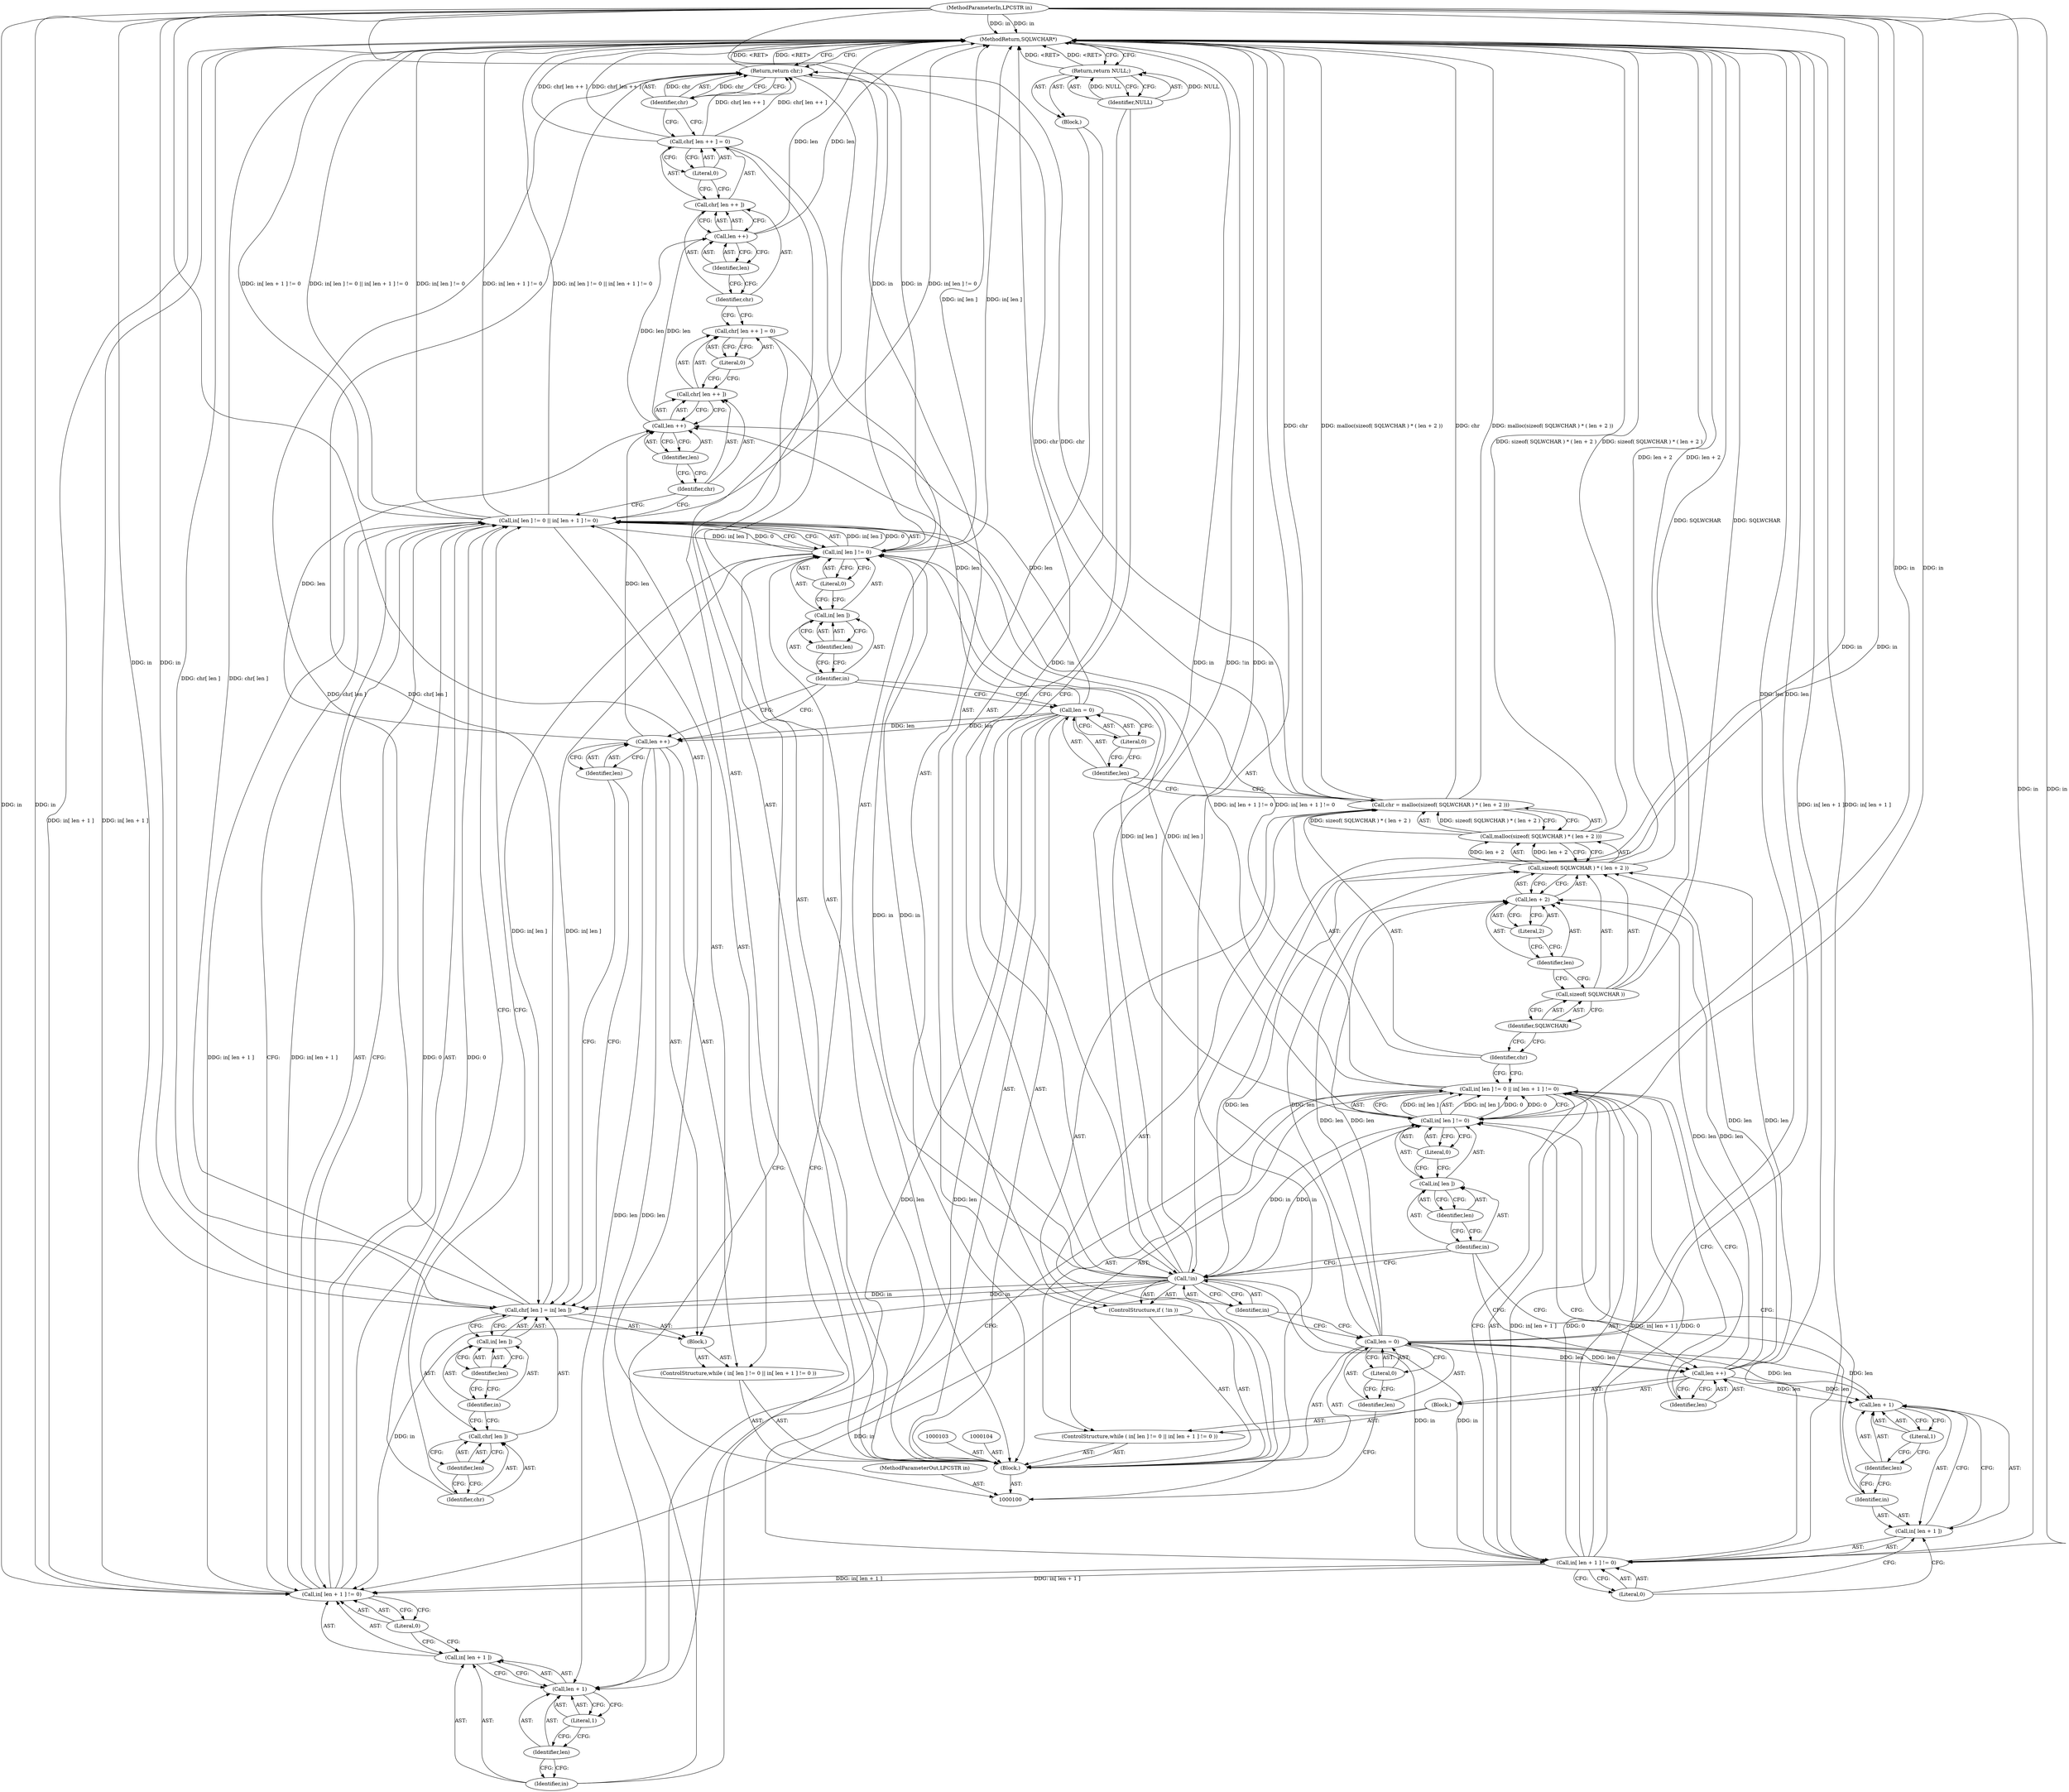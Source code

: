 digraph "0_unixODBC_45ef78e037f578b15fc58938a3a3251655e71d6f#diff-d52750c7ba4e594410438569d8e2963aL24_3" {
"1000181" [label="(MethodReturn,SQLWCHAR*)"];
"1000101" [label="(MethodParameterIn,LPCSTR in)"];
"1000235" [label="(MethodParameterOut,LPCSTR in)"];
"1000115" [label="(Call,in[ len ] != 0 || in[ len + 1 ] != 0)"];
"1000116" [label="(Call,in[ len ] != 0)"];
"1000117" [label="(Call,in[ len ])"];
"1000118" [label="(Identifier,in)"];
"1000119" [label="(Identifier,len)"];
"1000120" [label="(Literal,0)"];
"1000121" [label="(Call,in[ len + 1 ] != 0)"];
"1000122" [label="(Call,in[ len + 1 ])"];
"1000123" [label="(Identifier,in)"];
"1000124" [label="(Call,len + 1)"];
"1000125" [label="(Identifier,len)"];
"1000126" [label="(Literal,1)"];
"1000127" [label="(Literal,0)"];
"1000114" [label="(ControlStructure,while ( in[ len ] != 0 || in[ len + 1 ] != 0 ))"];
"1000128" [label="(Block,)"];
"1000129" [label="(Call,len ++)"];
"1000130" [label="(Identifier,len)"];
"1000133" [label="(Call,malloc(sizeof( SQLWCHAR ) * ( len + 2 )))"];
"1000134" [label="(Call,sizeof( SQLWCHAR ) * ( len + 2 ))"];
"1000135" [label="(Call,sizeof( SQLWCHAR ))"];
"1000136" [label="(Identifier,SQLWCHAR)"];
"1000131" [label="(Call,chr = malloc(sizeof( SQLWCHAR ) * ( len + 2 )))"];
"1000132" [label="(Identifier,chr)"];
"1000137" [label="(Call,len + 2)"];
"1000138" [label="(Identifier,len)"];
"1000139" [label="(Literal,2)"];
"1000142" [label="(Literal,0)"];
"1000140" [label="(Call,len = 0)"];
"1000141" [label="(Identifier,len)"];
"1000144" [label="(Call,in[ len ] != 0 || in[ len + 1 ] != 0)"];
"1000145" [label="(Call,in[ len ] != 0)"];
"1000146" [label="(Call,in[ len ])"];
"1000147" [label="(Identifier,in)"];
"1000148" [label="(Identifier,len)"];
"1000149" [label="(Literal,0)"];
"1000150" [label="(Call,in[ len + 1 ] != 0)"];
"1000151" [label="(Call,in[ len + 1 ])"];
"1000152" [label="(Identifier,in)"];
"1000153" [label="(Call,len + 1)"];
"1000154" [label="(Identifier,len)"];
"1000143" [label="(ControlStructure,while ( in[ len ] != 0 || in[ len + 1 ] != 0 ))"];
"1000155" [label="(Literal,1)"];
"1000156" [label="(Literal,0)"];
"1000102" [label="(Block,)"];
"1000157" [label="(Block,)"];
"1000161" [label="(Identifier,len)"];
"1000162" [label="(Call,in[ len ])"];
"1000163" [label="(Identifier,in)"];
"1000164" [label="(Identifier,len)"];
"1000158" [label="(Call,chr[ len ] = in[ len ])"];
"1000159" [label="(Call,chr[ len ])"];
"1000160" [label="(Identifier,chr)"];
"1000165" [label="(Call,len ++)"];
"1000166" [label="(Identifier,len)"];
"1000172" [label="(Literal,0)"];
"1000167" [label="(Call,chr[ len ++ ] = 0)"];
"1000168" [label="(Call,chr[ len ++ ])"];
"1000169" [label="(Identifier,chr)"];
"1000170" [label="(Call,len ++)"];
"1000171" [label="(Identifier,len)"];
"1000178" [label="(Literal,0)"];
"1000173" [label="(Call,chr[ len ++ ] = 0)"];
"1000174" [label="(Call,chr[ len ++ ])"];
"1000175" [label="(Identifier,chr)"];
"1000176" [label="(Call,len ++)"];
"1000177" [label="(Identifier,len)"];
"1000180" [label="(Identifier,chr)"];
"1000179" [label="(Return,return chr;)"];
"1000107" [label="(Literal,0)"];
"1000105" [label="(Call,len = 0)"];
"1000106" [label="(Identifier,len)"];
"1000109" [label="(Call,!in)"];
"1000110" [label="(Identifier,in)"];
"1000108" [label="(ControlStructure,if ( !in ))"];
"1000111" [label="(Block,)"];
"1000113" [label="(Identifier,NULL)"];
"1000112" [label="(Return,return NULL;)"];
"1000181" -> "1000100"  [label="AST: "];
"1000181" -> "1000112"  [label="CFG: "];
"1000181" -> "1000179"  [label="CFG: "];
"1000158" -> "1000181"  [label="DDG: chr[ len ]"];
"1000150" -> "1000181"  [label="DDG: in[ len + 1 ]"];
"1000131" -> "1000181"  [label="DDG: chr"];
"1000131" -> "1000181"  [label="DDG: malloc(sizeof( SQLWCHAR ) * ( len + 2 ))"];
"1000145" -> "1000181"  [label="DDG: in[ len ]"];
"1000144" -> "1000181"  [label="DDG: in[ len ] != 0 || in[ len + 1 ] != 0"];
"1000144" -> "1000181"  [label="DDG: in[ len ] != 0"];
"1000144" -> "1000181"  [label="DDG: in[ len + 1 ] != 0"];
"1000133" -> "1000181"  [label="DDG: sizeof( SQLWCHAR ) * ( len + 2 )"];
"1000101" -> "1000181"  [label="DDG: in"];
"1000109" -> "1000181"  [label="DDG: in"];
"1000109" -> "1000181"  [label="DDG: !in"];
"1000135" -> "1000181"  [label="DDG: SQLWCHAR"];
"1000121" -> "1000181"  [label="DDG: in[ len + 1 ]"];
"1000176" -> "1000181"  [label="DDG: len"];
"1000173" -> "1000181"  [label="DDG: chr[ len ++ ]"];
"1000134" -> "1000181"  [label="DDG: len + 2"];
"1000105" -> "1000181"  [label="DDG: len"];
"1000179" -> "1000181"  [label="DDG: <RET>"];
"1000112" -> "1000181"  [label="DDG: <RET>"];
"1000101" -> "1000100"  [label="AST: "];
"1000101" -> "1000181"  [label="DDG: in"];
"1000101" -> "1000109"  [label="DDG: in"];
"1000101" -> "1000116"  [label="DDG: in"];
"1000101" -> "1000121"  [label="DDG: in"];
"1000101" -> "1000145"  [label="DDG: in"];
"1000101" -> "1000150"  [label="DDG: in"];
"1000101" -> "1000158"  [label="DDG: in"];
"1000235" -> "1000100"  [label="AST: "];
"1000115" -> "1000114"  [label="AST: "];
"1000115" -> "1000116"  [label="CFG: "];
"1000115" -> "1000121"  [label="CFG: "];
"1000116" -> "1000115"  [label="AST: "];
"1000121" -> "1000115"  [label="AST: "];
"1000130" -> "1000115"  [label="CFG: "];
"1000132" -> "1000115"  [label="CFG: "];
"1000116" -> "1000115"  [label="DDG: in[ len ]"];
"1000116" -> "1000115"  [label="DDG: 0"];
"1000121" -> "1000115"  [label="DDG: in[ len + 1 ]"];
"1000121" -> "1000115"  [label="DDG: 0"];
"1000115" -> "1000144"  [label="DDG: in[ len + 1 ] != 0"];
"1000116" -> "1000115"  [label="AST: "];
"1000116" -> "1000120"  [label="CFG: "];
"1000117" -> "1000116"  [label="AST: "];
"1000120" -> "1000116"  [label="AST: "];
"1000123" -> "1000116"  [label="CFG: "];
"1000115" -> "1000116"  [label="CFG: "];
"1000116" -> "1000115"  [label="DDG: in[ len ]"];
"1000116" -> "1000115"  [label="DDG: 0"];
"1000109" -> "1000116"  [label="DDG: in"];
"1000101" -> "1000116"  [label="DDG: in"];
"1000116" -> "1000145"  [label="DDG: in[ len ]"];
"1000117" -> "1000116"  [label="AST: "];
"1000117" -> "1000119"  [label="CFG: "];
"1000118" -> "1000117"  [label="AST: "];
"1000119" -> "1000117"  [label="AST: "];
"1000120" -> "1000117"  [label="CFG: "];
"1000118" -> "1000117"  [label="AST: "];
"1000118" -> "1000129"  [label="CFG: "];
"1000118" -> "1000109"  [label="CFG: "];
"1000119" -> "1000118"  [label="CFG: "];
"1000119" -> "1000117"  [label="AST: "];
"1000119" -> "1000118"  [label="CFG: "];
"1000117" -> "1000119"  [label="CFG: "];
"1000120" -> "1000116"  [label="AST: "];
"1000120" -> "1000117"  [label="CFG: "];
"1000116" -> "1000120"  [label="CFG: "];
"1000121" -> "1000115"  [label="AST: "];
"1000121" -> "1000127"  [label="CFG: "];
"1000122" -> "1000121"  [label="AST: "];
"1000127" -> "1000121"  [label="AST: "];
"1000115" -> "1000121"  [label="CFG: "];
"1000121" -> "1000181"  [label="DDG: in[ len + 1 ]"];
"1000121" -> "1000115"  [label="DDG: in[ len + 1 ]"];
"1000121" -> "1000115"  [label="DDG: 0"];
"1000109" -> "1000121"  [label="DDG: in"];
"1000101" -> "1000121"  [label="DDG: in"];
"1000121" -> "1000150"  [label="DDG: in[ len + 1 ]"];
"1000122" -> "1000121"  [label="AST: "];
"1000122" -> "1000124"  [label="CFG: "];
"1000123" -> "1000122"  [label="AST: "];
"1000124" -> "1000122"  [label="AST: "];
"1000127" -> "1000122"  [label="CFG: "];
"1000123" -> "1000122"  [label="AST: "];
"1000123" -> "1000116"  [label="CFG: "];
"1000125" -> "1000123"  [label="CFG: "];
"1000124" -> "1000122"  [label="AST: "];
"1000124" -> "1000126"  [label="CFG: "];
"1000125" -> "1000124"  [label="AST: "];
"1000126" -> "1000124"  [label="AST: "];
"1000122" -> "1000124"  [label="CFG: "];
"1000129" -> "1000124"  [label="DDG: len"];
"1000105" -> "1000124"  [label="DDG: len"];
"1000125" -> "1000124"  [label="AST: "];
"1000125" -> "1000123"  [label="CFG: "];
"1000126" -> "1000125"  [label="CFG: "];
"1000126" -> "1000124"  [label="AST: "];
"1000126" -> "1000125"  [label="CFG: "];
"1000124" -> "1000126"  [label="CFG: "];
"1000127" -> "1000121"  [label="AST: "];
"1000127" -> "1000122"  [label="CFG: "];
"1000121" -> "1000127"  [label="CFG: "];
"1000114" -> "1000102"  [label="AST: "];
"1000115" -> "1000114"  [label="AST: "];
"1000128" -> "1000114"  [label="AST: "];
"1000128" -> "1000114"  [label="AST: "];
"1000129" -> "1000128"  [label="AST: "];
"1000129" -> "1000128"  [label="AST: "];
"1000129" -> "1000130"  [label="CFG: "];
"1000130" -> "1000129"  [label="AST: "];
"1000118" -> "1000129"  [label="CFG: "];
"1000129" -> "1000124"  [label="DDG: len"];
"1000105" -> "1000129"  [label="DDG: len"];
"1000129" -> "1000134"  [label="DDG: len"];
"1000129" -> "1000137"  [label="DDG: len"];
"1000130" -> "1000129"  [label="AST: "];
"1000130" -> "1000115"  [label="CFG: "];
"1000129" -> "1000130"  [label="CFG: "];
"1000133" -> "1000131"  [label="AST: "];
"1000133" -> "1000134"  [label="CFG: "];
"1000134" -> "1000133"  [label="AST: "];
"1000131" -> "1000133"  [label="CFG: "];
"1000133" -> "1000181"  [label="DDG: sizeof( SQLWCHAR ) * ( len + 2 )"];
"1000133" -> "1000131"  [label="DDG: sizeof( SQLWCHAR ) * ( len + 2 )"];
"1000134" -> "1000133"  [label="DDG: len + 2"];
"1000134" -> "1000133"  [label="AST: "];
"1000134" -> "1000137"  [label="CFG: "];
"1000135" -> "1000134"  [label="AST: "];
"1000137" -> "1000134"  [label="AST: "];
"1000133" -> "1000134"  [label="CFG: "];
"1000134" -> "1000181"  [label="DDG: len + 2"];
"1000134" -> "1000133"  [label="DDG: len + 2"];
"1000129" -> "1000134"  [label="DDG: len"];
"1000105" -> "1000134"  [label="DDG: len"];
"1000135" -> "1000134"  [label="AST: "];
"1000135" -> "1000136"  [label="CFG: "];
"1000136" -> "1000135"  [label="AST: "];
"1000138" -> "1000135"  [label="CFG: "];
"1000135" -> "1000181"  [label="DDG: SQLWCHAR"];
"1000136" -> "1000135"  [label="AST: "];
"1000136" -> "1000132"  [label="CFG: "];
"1000135" -> "1000136"  [label="CFG: "];
"1000131" -> "1000102"  [label="AST: "];
"1000131" -> "1000133"  [label="CFG: "];
"1000132" -> "1000131"  [label="AST: "];
"1000133" -> "1000131"  [label="AST: "];
"1000141" -> "1000131"  [label="CFG: "];
"1000131" -> "1000181"  [label="DDG: chr"];
"1000131" -> "1000181"  [label="DDG: malloc(sizeof( SQLWCHAR ) * ( len + 2 ))"];
"1000133" -> "1000131"  [label="DDG: sizeof( SQLWCHAR ) * ( len + 2 )"];
"1000131" -> "1000179"  [label="DDG: chr"];
"1000132" -> "1000131"  [label="AST: "];
"1000132" -> "1000115"  [label="CFG: "];
"1000136" -> "1000132"  [label="CFG: "];
"1000137" -> "1000134"  [label="AST: "];
"1000137" -> "1000139"  [label="CFG: "];
"1000138" -> "1000137"  [label="AST: "];
"1000139" -> "1000137"  [label="AST: "];
"1000134" -> "1000137"  [label="CFG: "];
"1000129" -> "1000137"  [label="DDG: len"];
"1000105" -> "1000137"  [label="DDG: len"];
"1000138" -> "1000137"  [label="AST: "];
"1000138" -> "1000135"  [label="CFG: "];
"1000139" -> "1000138"  [label="CFG: "];
"1000139" -> "1000137"  [label="AST: "];
"1000139" -> "1000138"  [label="CFG: "];
"1000137" -> "1000139"  [label="CFG: "];
"1000142" -> "1000140"  [label="AST: "];
"1000142" -> "1000141"  [label="CFG: "];
"1000140" -> "1000142"  [label="CFG: "];
"1000140" -> "1000102"  [label="AST: "];
"1000140" -> "1000142"  [label="CFG: "];
"1000141" -> "1000140"  [label="AST: "];
"1000142" -> "1000140"  [label="AST: "];
"1000147" -> "1000140"  [label="CFG: "];
"1000140" -> "1000153"  [label="DDG: len"];
"1000140" -> "1000165"  [label="DDG: len"];
"1000140" -> "1000170"  [label="DDG: len"];
"1000141" -> "1000140"  [label="AST: "];
"1000141" -> "1000131"  [label="CFG: "];
"1000142" -> "1000141"  [label="CFG: "];
"1000144" -> "1000143"  [label="AST: "];
"1000144" -> "1000145"  [label="CFG: "];
"1000144" -> "1000150"  [label="CFG: "];
"1000145" -> "1000144"  [label="AST: "];
"1000150" -> "1000144"  [label="AST: "];
"1000160" -> "1000144"  [label="CFG: "];
"1000169" -> "1000144"  [label="CFG: "];
"1000144" -> "1000181"  [label="DDG: in[ len ] != 0 || in[ len + 1 ] != 0"];
"1000144" -> "1000181"  [label="DDG: in[ len ] != 0"];
"1000144" -> "1000181"  [label="DDG: in[ len + 1 ] != 0"];
"1000145" -> "1000144"  [label="DDG: in[ len ]"];
"1000145" -> "1000144"  [label="DDG: 0"];
"1000115" -> "1000144"  [label="DDG: in[ len + 1 ] != 0"];
"1000150" -> "1000144"  [label="DDG: in[ len + 1 ]"];
"1000150" -> "1000144"  [label="DDG: 0"];
"1000145" -> "1000144"  [label="AST: "];
"1000145" -> "1000149"  [label="CFG: "];
"1000146" -> "1000145"  [label="AST: "];
"1000149" -> "1000145"  [label="AST: "];
"1000152" -> "1000145"  [label="CFG: "];
"1000144" -> "1000145"  [label="CFG: "];
"1000145" -> "1000181"  [label="DDG: in[ len ]"];
"1000145" -> "1000144"  [label="DDG: in[ len ]"];
"1000145" -> "1000144"  [label="DDG: 0"];
"1000116" -> "1000145"  [label="DDG: in[ len ]"];
"1000109" -> "1000145"  [label="DDG: in"];
"1000101" -> "1000145"  [label="DDG: in"];
"1000145" -> "1000158"  [label="DDG: in[ len ]"];
"1000146" -> "1000145"  [label="AST: "];
"1000146" -> "1000148"  [label="CFG: "];
"1000147" -> "1000146"  [label="AST: "];
"1000148" -> "1000146"  [label="AST: "];
"1000149" -> "1000146"  [label="CFG: "];
"1000147" -> "1000146"  [label="AST: "];
"1000147" -> "1000165"  [label="CFG: "];
"1000147" -> "1000140"  [label="CFG: "];
"1000148" -> "1000147"  [label="CFG: "];
"1000148" -> "1000146"  [label="AST: "];
"1000148" -> "1000147"  [label="CFG: "];
"1000146" -> "1000148"  [label="CFG: "];
"1000149" -> "1000145"  [label="AST: "];
"1000149" -> "1000146"  [label="CFG: "];
"1000145" -> "1000149"  [label="CFG: "];
"1000150" -> "1000144"  [label="AST: "];
"1000150" -> "1000156"  [label="CFG: "];
"1000151" -> "1000150"  [label="AST: "];
"1000156" -> "1000150"  [label="AST: "];
"1000144" -> "1000150"  [label="CFG: "];
"1000150" -> "1000181"  [label="DDG: in[ len + 1 ]"];
"1000150" -> "1000144"  [label="DDG: in[ len + 1 ]"];
"1000150" -> "1000144"  [label="DDG: 0"];
"1000121" -> "1000150"  [label="DDG: in[ len + 1 ]"];
"1000109" -> "1000150"  [label="DDG: in"];
"1000101" -> "1000150"  [label="DDG: in"];
"1000151" -> "1000150"  [label="AST: "];
"1000151" -> "1000153"  [label="CFG: "];
"1000152" -> "1000151"  [label="AST: "];
"1000153" -> "1000151"  [label="AST: "];
"1000156" -> "1000151"  [label="CFG: "];
"1000152" -> "1000151"  [label="AST: "];
"1000152" -> "1000145"  [label="CFG: "];
"1000154" -> "1000152"  [label="CFG: "];
"1000153" -> "1000151"  [label="AST: "];
"1000153" -> "1000155"  [label="CFG: "];
"1000154" -> "1000153"  [label="AST: "];
"1000155" -> "1000153"  [label="AST: "];
"1000151" -> "1000153"  [label="CFG: "];
"1000140" -> "1000153"  [label="DDG: len"];
"1000165" -> "1000153"  [label="DDG: len"];
"1000154" -> "1000153"  [label="AST: "];
"1000154" -> "1000152"  [label="CFG: "];
"1000155" -> "1000154"  [label="CFG: "];
"1000143" -> "1000102"  [label="AST: "];
"1000144" -> "1000143"  [label="AST: "];
"1000157" -> "1000143"  [label="AST: "];
"1000155" -> "1000153"  [label="AST: "];
"1000155" -> "1000154"  [label="CFG: "];
"1000153" -> "1000155"  [label="CFG: "];
"1000156" -> "1000150"  [label="AST: "];
"1000156" -> "1000151"  [label="CFG: "];
"1000150" -> "1000156"  [label="CFG: "];
"1000102" -> "1000100"  [label="AST: "];
"1000103" -> "1000102"  [label="AST: "];
"1000104" -> "1000102"  [label="AST: "];
"1000105" -> "1000102"  [label="AST: "];
"1000108" -> "1000102"  [label="AST: "];
"1000114" -> "1000102"  [label="AST: "];
"1000131" -> "1000102"  [label="AST: "];
"1000140" -> "1000102"  [label="AST: "];
"1000143" -> "1000102"  [label="AST: "];
"1000167" -> "1000102"  [label="AST: "];
"1000173" -> "1000102"  [label="AST: "];
"1000179" -> "1000102"  [label="AST: "];
"1000157" -> "1000143"  [label="AST: "];
"1000158" -> "1000157"  [label="AST: "];
"1000165" -> "1000157"  [label="AST: "];
"1000161" -> "1000159"  [label="AST: "];
"1000161" -> "1000160"  [label="CFG: "];
"1000159" -> "1000161"  [label="CFG: "];
"1000162" -> "1000158"  [label="AST: "];
"1000162" -> "1000164"  [label="CFG: "];
"1000163" -> "1000162"  [label="AST: "];
"1000164" -> "1000162"  [label="AST: "];
"1000158" -> "1000162"  [label="CFG: "];
"1000163" -> "1000162"  [label="AST: "];
"1000163" -> "1000159"  [label="CFG: "];
"1000164" -> "1000163"  [label="CFG: "];
"1000164" -> "1000162"  [label="AST: "];
"1000164" -> "1000163"  [label="CFG: "];
"1000162" -> "1000164"  [label="CFG: "];
"1000158" -> "1000157"  [label="AST: "];
"1000158" -> "1000162"  [label="CFG: "];
"1000159" -> "1000158"  [label="AST: "];
"1000162" -> "1000158"  [label="AST: "];
"1000166" -> "1000158"  [label="CFG: "];
"1000158" -> "1000181"  [label="DDG: chr[ len ]"];
"1000145" -> "1000158"  [label="DDG: in[ len ]"];
"1000109" -> "1000158"  [label="DDG: in"];
"1000101" -> "1000158"  [label="DDG: in"];
"1000158" -> "1000179"  [label="DDG: chr[ len ]"];
"1000159" -> "1000158"  [label="AST: "];
"1000159" -> "1000161"  [label="CFG: "];
"1000160" -> "1000159"  [label="AST: "];
"1000161" -> "1000159"  [label="AST: "];
"1000163" -> "1000159"  [label="CFG: "];
"1000160" -> "1000159"  [label="AST: "];
"1000160" -> "1000144"  [label="CFG: "];
"1000161" -> "1000160"  [label="CFG: "];
"1000165" -> "1000157"  [label="AST: "];
"1000165" -> "1000166"  [label="CFG: "];
"1000166" -> "1000165"  [label="AST: "];
"1000147" -> "1000165"  [label="CFG: "];
"1000165" -> "1000153"  [label="DDG: len"];
"1000140" -> "1000165"  [label="DDG: len"];
"1000165" -> "1000170"  [label="DDG: len"];
"1000166" -> "1000165"  [label="AST: "];
"1000166" -> "1000158"  [label="CFG: "];
"1000165" -> "1000166"  [label="CFG: "];
"1000172" -> "1000167"  [label="AST: "];
"1000172" -> "1000168"  [label="CFG: "];
"1000167" -> "1000172"  [label="CFG: "];
"1000167" -> "1000102"  [label="AST: "];
"1000167" -> "1000172"  [label="CFG: "];
"1000168" -> "1000167"  [label="AST: "];
"1000172" -> "1000167"  [label="AST: "];
"1000175" -> "1000167"  [label="CFG: "];
"1000168" -> "1000167"  [label="AST: "];
"1000168" -> "1000170"  [label="CFG: "];
"1000169" -> "1000168"  [label="AST: "];
"1000170" -> "1000168"  [label="AST: "];
"1000172" -> "1000168"  [label="CFG: "];
"1000169" -> "1000168"  [label="AST: "];
"1000169" -> "1000144"  [label="CFG: "];
"1000171" -> "1000169"  [label="CFG: "];
"1000170" -> "1000168"  [label="AST: "];
"1000170" -> "1000171"  [label="CFG: "];
"1000171" -> "1000170"  [label="AST: "];
"1000168" -> "1000170"  [label="CFG: "];
"1000140" -> "1000170"  [label="DDG: len"];
"1000165" -> "1000170"  [label="DDG: len"];
"1000170" -> "1000176"  [label="DDG: len"];
"1000171" -> "1000170"  [label="AST: "];
"1000171" -> "1000169"  [label="CFG: "];
"1000170" -> "1000171"  [label="CFG: "];
"1000178" -> "1000173"  [label="AST: "];
"1000178" -> "1000174"  [label="CFG: "];
"1000173" -> "1000178"  [label="CFG: "];
"1000173" -> "1000102"  [label="AST: "];
"1000173" -> "1000178"  [label="CFG: "];
"1000174" -> "1000173"  [label="AST: "];
"1000178" -> "1000173"  [label="AST: "];
"1000180" -> "1000173"  [label="CFG: "];
"1000173" -> "1000181"  [label="DDG: chr[ len ++ ]"];
"1000173" -> "1000179"  [label="DDG: chr[ len ++ ]"];
"1000174" -> "1000173"  [label="AST: "];
"1000174" -> "1000176"  [label="CFG: "];
"1000175" -> "1000174"  [label="AST: "];
"1000176" -> "1000174"  [label="AST: "];
"1000178" -> "1000174"  [label="CFG: "];
"1000175" -> "1000174"  [label="AST: "];
"1000175" -> "1000167"  [label="CFG: "];
"1000177" -> "1000175"  [label="CFG: "];
"1000176" -> "1000174"  [label="AST: "];
"1000176" -> "1000177"  [label="CFG: "];
"1000177" -> "1000176"  [label="AST: "];
"1000174" -> "1000176"  [label="CFG: "];
"1000176" -> "1000181"  [label="DDG: len"];
"1000170" -> "1000176"  [label="DDG: len"];
"1000177" -> "1000176"  [label="AST: "];
"1000177" -> "1000175"  [label="CFG: "];
"1000176" -> "1000177"  [label="CFG: "];
"1000180" -> "1000179"  [label="AST: "];
"1000180" -> "1000173"  [label="CFG: "];
"1000179" -> "1000180"  [label="CFG: "];
"1000180" -> "1000179"  [label="DDG: chr"];
"1000179" -> "1000102"  [label="AST: "];
"1000179" -> "1000180"  [label="CFG: "];
"1000180" -> "1000179"  [label="AST: "];
"1000181" -> "1000179"  [label="CFG: "];
"1000179" -> "1000181"  [label="DDG: <RET>"];
"1000180" -> "1000179"  [label="DDG: chr"];
"1000158" -> "1000179"  [label="DDG: chr[ len ]"];
"1000131" -> "1000179"  [label="DDG: chr"];
"1000173" -> "1000179"  [label="DDG: chr[ len ++ ]"];
"1000107" -> "1000105"  [label="AST: "];
"1000107" -> "1000106"  [label="CFG: "];
"1000105" -> "1000107"  [label="CFG: "];
"1000105" -> "1000102"  [label="AST: "];
"1000105" -> "1000107"  [label="CFG: "];
"1000106" -> "1000105"  [label="AST: "];
"1000107" -> "1000105"  [label="AST: "];
"1000110" -> "1000105"  [label="CFG: "];
"1000105" -> "1000181"  [label="DDG: len"];
"1000105" -> "1000124"  [label="DDG: len"];
"1000105" -> "1000129"  [label="DDG: len"];
"1000105" -> "1000134"  [label="DDG: len"];
"1000105" -> "1000137"  [label="DDG: len"];
"1000106" -> "1000105"  [label="AST: "];
"1000106" -> "1000100"  [label="CFG: "];
"1000107" -> "1000106"  [label="CFG: "];
"1000109" -> "1000108"  [label="AST: "];
"1000109" -> "1000110"  [label="CFG: "];
"1000110" -> "1000109"  [label="AST: "];
"1000113" -> "1000109"  [label="CFG: "];
"1000118" -> "1000109"  [label="CFG: "];
"1000109" -> "1000181"  [label="DDG: in"];
"1000109" -> "1000181"  [label="DDG: !in"];
"1000101" -> "1000109"  [label="DDG: in"];
"1000109" -> "1000116"  [label="DDG: in"];
"1000109" -> "1000121"  [label="DDG: in"];
"1000109" -> "1000145"  [label="DDG: in"];
"1000109" -> "1000150"  [label="DDG: in"];
"1000109" -> "1000158"  [label="DDG: in"];
"1000110" -> "1000109"  [label="AST: "];
"1000110" -> "1000105"  [label="CFG: "];
"1000109" -> "1000110"  [label="CFG: "];
"1000108" -> "1000102"  [label="AST: "];
"1000109" -> "1000108"  [label="AST: "];
"1000111" -> "1000108"  [label="AST: "];
"1000111" -> "1000108"  [label="AST: "];
"1000112" -> "1000111"  [label="AST: "];
"1000113" -> "1000112"  [label="AST: "];
"1000113" -> "1000109"  [label="CFG: "];
"1000112" -> "1000113"  [label="CFG: "];
"1000113" -> "1000112"  [label="DDG: NULL"];
"1000112" -> "1000111"  [label="AST: "];
"1000112" -> "1000113"  [label="CFG: "];
"1000113" -> "1000112"  [label="AST: "];
"1000181" -> "1000112"  [label="CFG: "];
"1000112" -> "1000181"  [label="DDG: <RET>"];
"1000113" -> "1000112"  [label="DDG: NULL"];
}
